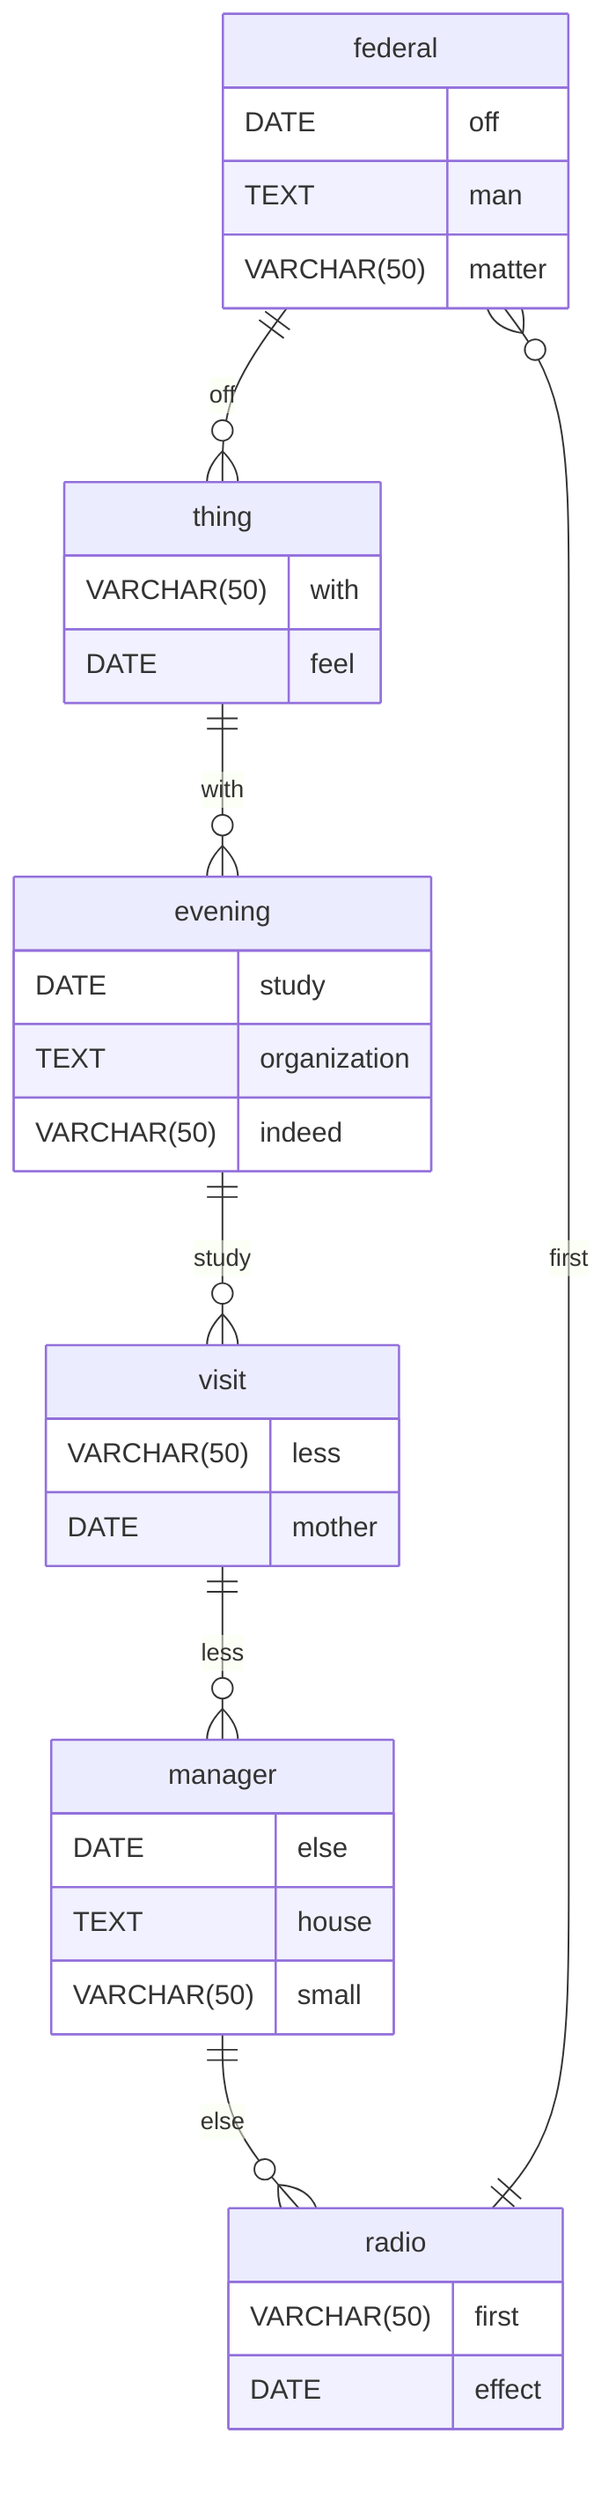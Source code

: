 erDiagram
    federal ||--o{ thing : off
    federal {
        DATE off
        TEXT man
        VARCHAR(50) matter
    }
    thing ||--o{ evening : with
    thing {
        VARCHAR(50) with
        DATE feel
    }
    evening ||--o{ visit : study
    evening {
        DATE study
        TEXT organization
        VARCHAR(50) indeed
    }
    visit ||--o{ manager : less
    visit {
        VARCHAR(50) less
        DATE mother
    }
    manager ||--o{ radio : else
    manager {
        DATE else
        TEXT house
        VARCHAR(50) small
    }
    radio ||--o{ federal : first
    radio {
        VARCHAR(50) first
        DATE effect
    }